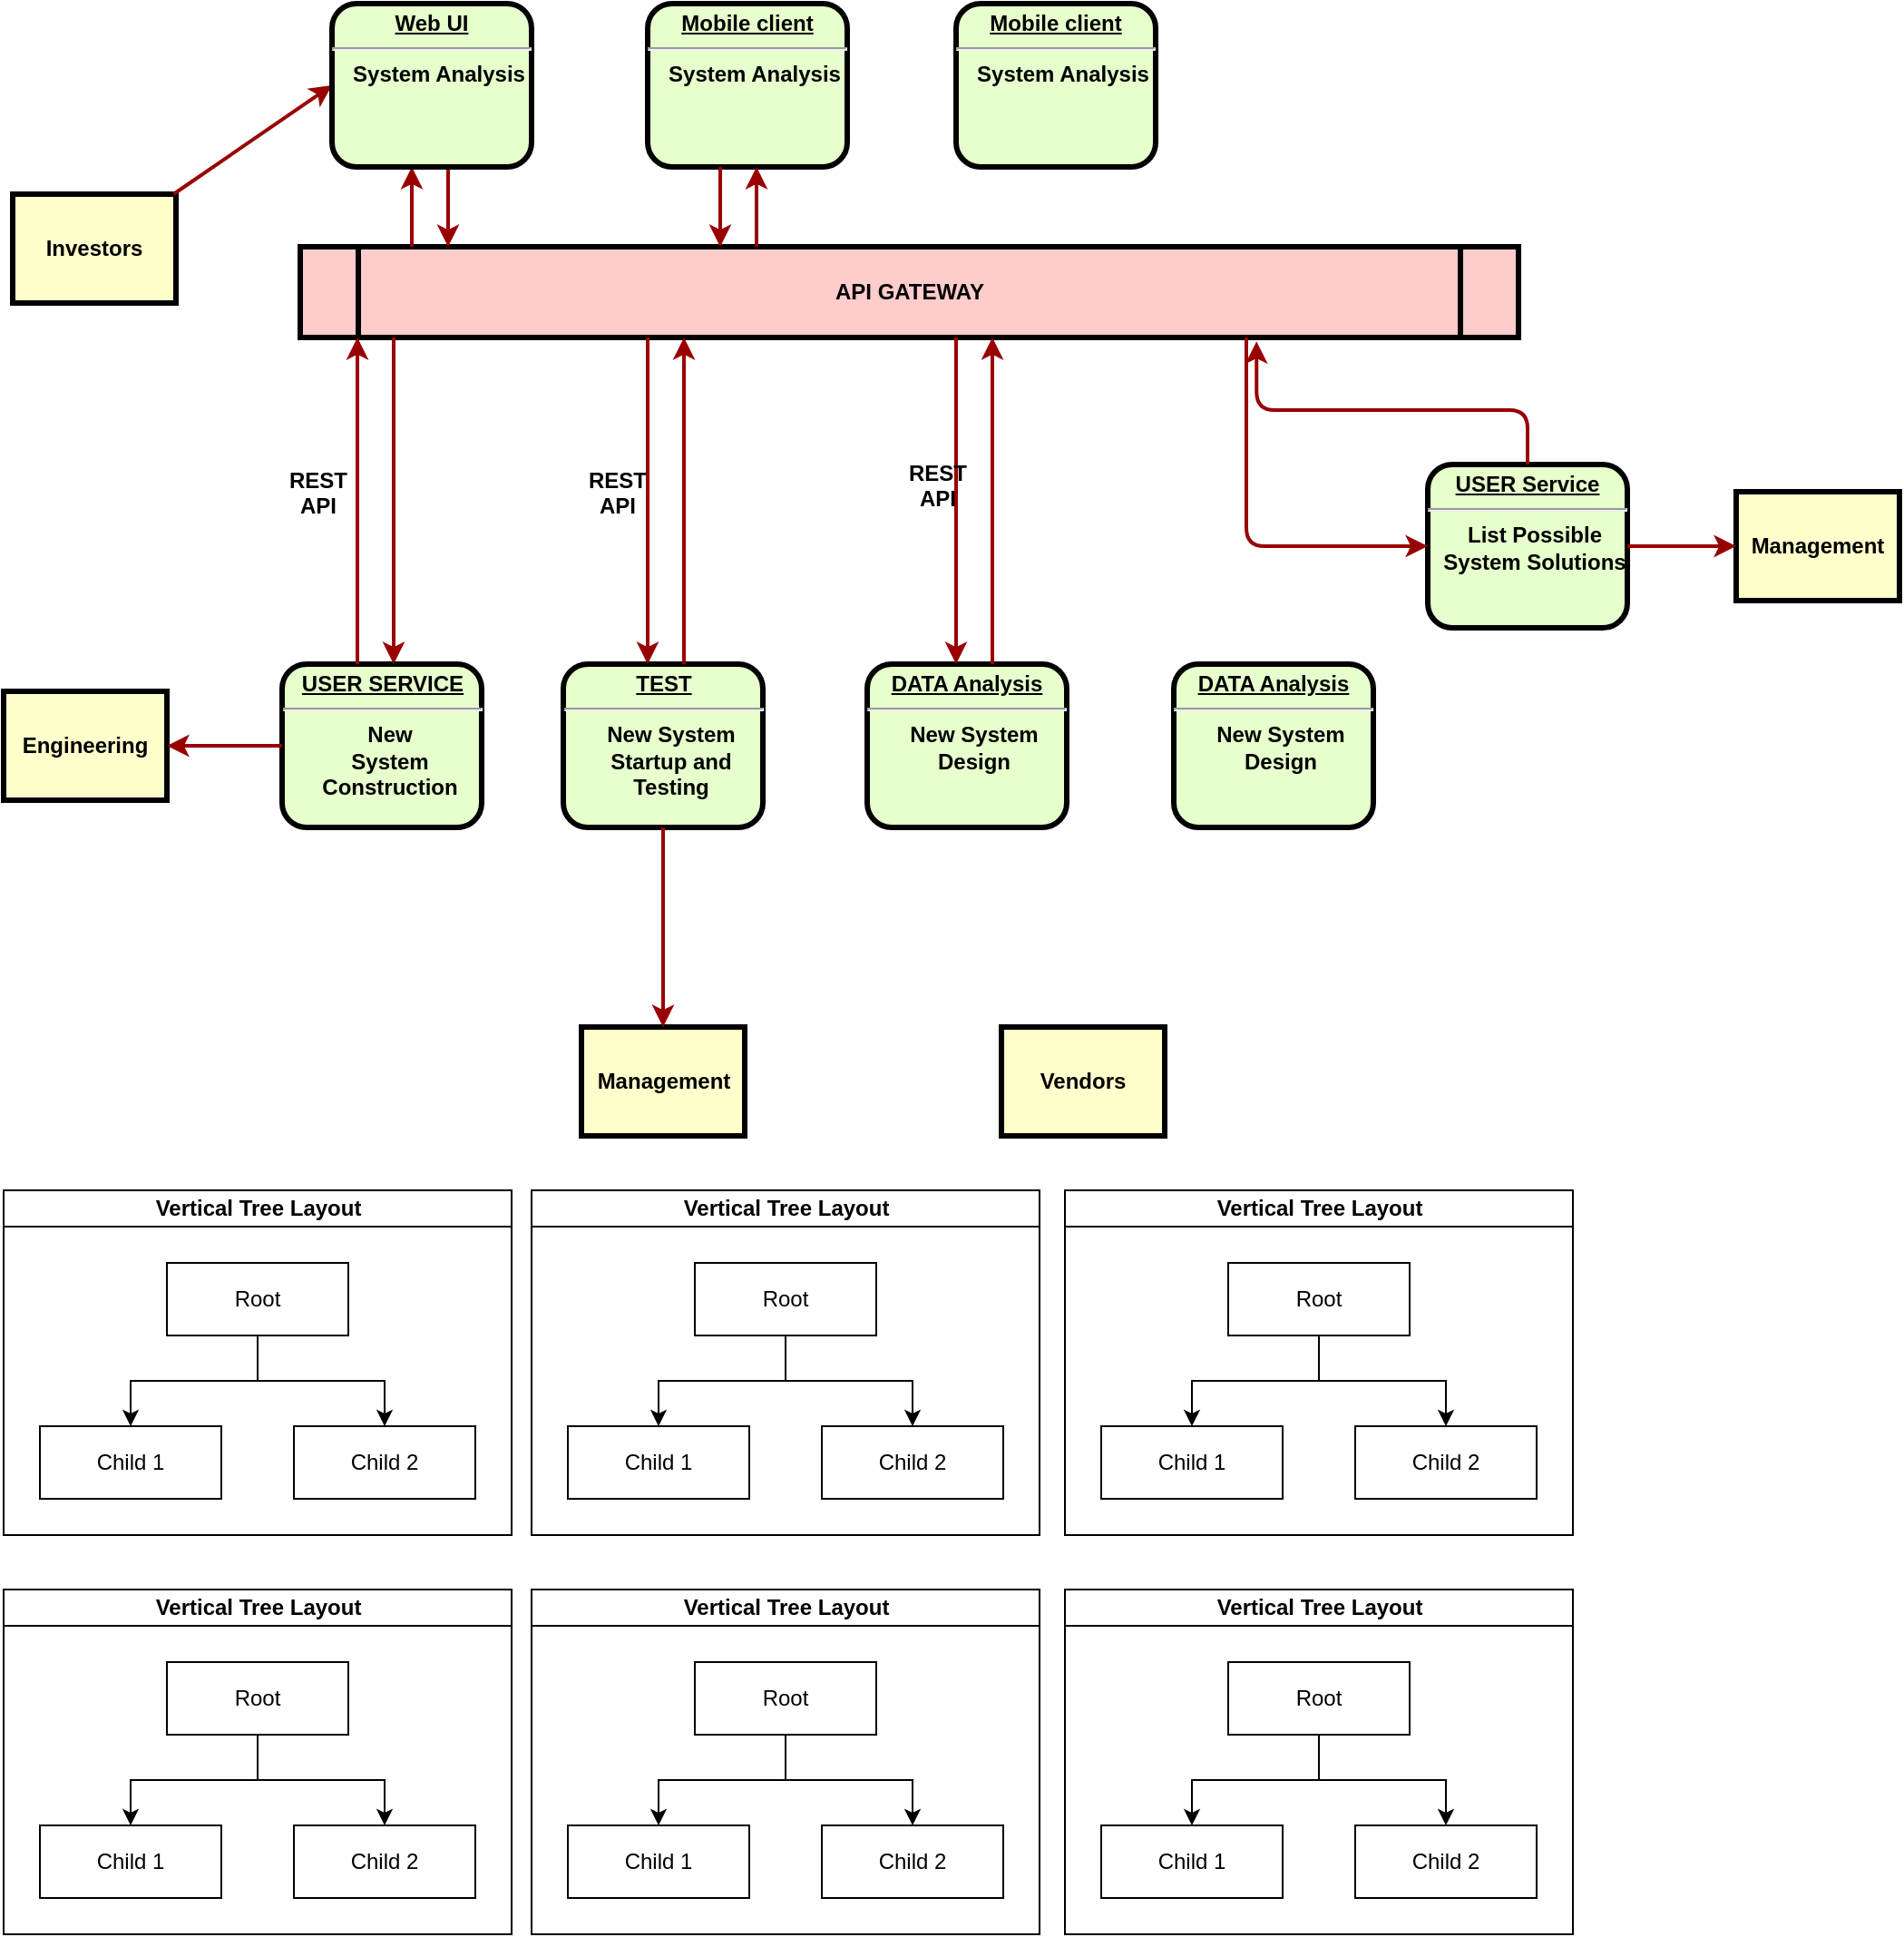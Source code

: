 <mxfile version="13.6.4" type="github">
  <diagram name="Page-1" id="c7558073-3199-34d8-9f00-42111426c3f3">
    <mxGraphModel dx="1180" dy="662" grid="1" gridSize="10" guides="1" tooltips="1" connect="1" arrows="1" fold="1" page="1" pageScale="1" pageWidth="826" pageHeight="1169" background="#ffffff" math="0" shadow="0">
      <root>
        <mxCell id="0" />
        <mxCell id="1" parent="0" />
        <mxCell id="4" value="Investors" style="whiteSpace=wrap;align=center;verticalAlign=middle;fontStyle=1;strokeWidth=3;fillColor=#FFFFCC" parent="1" vertex="1">
          <mxGeometry x="40" y="251" width="90" height="60" as="geometry" />
        </mxCell>
        <mxCell id="5" value="API GATEWAY" style="shape=process;whiteSpace=wrap;align=center;verticalAlign=middle;size=0.048;fontStyle=1;strokeWidth=3;fillColor=#FFCCCC" parent="1" vertex="1">
          <mxGeometry x="198.5" y="280" width="671.5" height="50" as="geometry" />
        </mxCell>
        <mxCell id="6" value="&lt;p style=&quot;margin: 0px ; margin-top: 4px ; text-align: center ; text-decoration: underline&quot;&gt;&lt;strong&gt;Mobile client&lt;/strong&gt;&lt;/p&gt;&lt;hr&gt;&lt;p style=&quot;margin: 0px ; margin-left: 8px&quot;&gt;System Analysis&lt;/p&gt;" style="verticalAlign=middle;align=center;overflow=fill;fontSize=12;fontFamily=Helvetica;html=1;rounded=1;fontStyle=1;strokeWidth=3;fillColor=#E6FFCC" parent="1" vertex="1">
          <mxGeometry x="390" y="146" width="110" height="90" as="geometry" />
        </mxCell>
        <mxCell id="7" value="&lt;p style=&quot;margin: 0px ; margin-top: 4px ; text-align: center ; text-decoration: underline&quot;&gt;USER Service&lt;/p&gt;&lt;hr&gt;&lt;p style=&quot;margin: 0px ; margin-left: 8px&quot;&gt;List Possible&lt;/p&gt;&lt;p style=&quot;margin: 0px ; margin-left: 8px&quot;&gt;System Solutions&lt;/p&gt;" style="verticalAlign=middle;align=center;overflow=fill;fontSize=12;fontFamily=Helvetica;html=1;rounded=1;fontStyle=1;strokeWidth=3;fillColor=#E6FFCC" parent="1" vertex="1">
          <mxGeometry x="820" y="400" width="110" height="90" as="geometry" />
        </mxCell>
        <mxCell id="9" value="&lt;p style=&quot;margin: 0px ; margin-top: 4px ; text-align: center ; text-decoration: underline&quot;&gt;&lt;strong&gt;DATA Analysis&lt;/strong&gt;&lt;/p&gt;&lt;hr&gt;&lt;p style=&quot;margin: 0px ; margin-left: 8px&quot;&gt;New System&lt;/p&gt;&lt;p style=&quot;margin: 0px ; margin-left: 8px&quot;&gt;Design&lt;/p&gt;" style="verticalAlign=middle;align=center;overflow=fill;fontSize=12;fontFamily=Helvetica;html=1;rounded=1;fontStyle=1;strokeWidth=3;fillColor=#E6FFCC" parent="1" vertex="1">
          <mxGeometry x="511" y="510" width="110" height="90" as="geometry" />
        </mxCell>
        <mxCell id="10" value="&lt;p style=&quot;margin: 0px ; margin-top: 4px ; text-align: center ; text-decoration: underline&quot;&gt;&lt;strong&gt;USER SERVICE&lt;/strong&gt;&lt;/p&gt;&lt;hr&gt;&lt;p style=&quot;margin: 0px ; margin-left: 8px&quot;&gt;New&lt;/p&gt;&lt;p style=&quot;margin: 0px ; margin-left: 8px&quot;&gt;System&lt;/p&gt;&lt;p style=&quot;margin: 0px ; margin-left: 8px&quot;&gt;Construction&lt;/p&gt;" style="verticalAlign=middle;align=center;overflow=fill;fontSize=12;fontFamily=Helvetica;html=1;rounded=1;fontStyle=1;strokeWidth=3;fillColor=#E6FFCC" parent="1" vertex="1">
          <mxGeometry x="188.5" y="510" width="110" height="90" as="geometry" />
        </mxCell>
        <mxCell id="12" value="Management" style="whiteSpace=wrap;align=center;verticalAlign=middle;fontStyle=1;strokeWidth=3;fillColor=#FFFFCC" parent="1" vertex="1">
          <mxGeometry x="990" y="415" width="90" height="60" as="geometry" />
        </mxCell>
        <mxCell id="13" value="Management" style="whiteSpace=wrap;align=center;verticalAlign=middle;fontStyle=1;strokeWidth=3;fillColor=#FFFFCC" parent="1" vertex="1">
          <mxGeometry x="353.5" y="710" width="90" height="60" as="geometry" />
        </mxCell>
        <mxCell id="14" value="Engineering" style="whiteSpace=wrap;align=center;verticalAlign=middle;fontStyle=1;strokeWidth=3;fillColor=#FFFFCC" parent="1" vertex="1">
          <mxGeometry x="35.0" y="525.0" width="90" height="60" as="geometry" />
        </mxCell>
        <mxCell id="15" value="Vendors" style="whiteSpace=wrap;align=center;verticalAlign=middle;fontStyle=1;strokeWidth=3;fillColor=#FFFFCC" parent="1" vertex="1">
          <mxGeometry x="585.0" y="710" width="90" height="60" as="geometry" />
        </mxCell>
        <mxCell id="37" value="" style="edgeStyle=none;noEdgeStyle=1;strokeColor=#990000;strokeWidth=2;entryX=0;entryY=0.5;entryDx=0;entryDy=0;" parent="1" source="4" target="MRv741z08kMAwNtviTka-96" edge="1">
          <mxGeometry width="100" height="100" relative="1" as="geometry">
            <mxPoint x="280" y="190" as="sourcePoint" />
            <mxPoint x="233.5" y="215.324" as="targetPoint" />
          </mxGeometry>
        </mxCell>
        <mxCell id="11" value="&lt;p style=&quot;margin: 0px ; margin-top: 4px ; text-align: center ; text-decoration: underline&quot;&gt;&lt;strong&gt;TEST&lt;/strong&gt;&lt;/p&gt;&lt;hr&gt;&lt;p style=&quot;margin: 0px ; margin-left: 8px&quot;&gt;New System&lt;/p&gt;&lt;p style=&quot;margin: 0px ; margin-left: 8px&quot;&gt;Startup and&lt;/p&gt;&lt;p style=&quot;margin: 0px ; margin-left: 8px&quot;&gt;Testing&lt;/p&gt;" style="verticalAlign=middle;align=center;overflow=fill;fontSize=12;fontFamily=Helvetica;html=1;rounded=1;fontStyle=1;strokeWidth=3;fillColor=#E6FFCC" parent="1" vertex="1">
          <mxGeometry x="343.5" y="510" width="110" height="90" as="geometry" />
        </mxCell>
        <mxCell id="55" value="" style="edgeStyle=elbowEdgeStyle;elbow=horizontal;strokeColor=#990000;strokeWidth=2" parent="1" source="5" edge="1">
          <mxGeometry width="100" height="100" relative="1" as="geometry">
            <mxPoint x="50" y="530" as="sourcePoint" />
            <mxPoint x="260" y="236" as="targetPoint" />
            <Array as="points">
              <mxPoint x="260" y="280" />
            </Array>
          </mxGeometry>
        </mxCell>
        <mxCell id="56" value="" style="edgeStyle=elbowEdgeStyle;elbow=horizontal;strokeColor=#990000;strokeWidth=2" parent="1" target="5" edge="1">
          <mxGeometry width="100" height="100" relative="1" as="geometry">
            <mxPoint x="280" y="236" as="sourcePoint" />
            <mxPoint x="150" y="400" as="targetPoint" />
            <Array as="points">
              <mxPoint x="280" y="290" />
            </Array>
          </mxGeometry>
        </mxCell>
        <mxCell id="58" value="" style="edgeStyle=elbowEdgeStyle;elbow=horizontal;strokeColor=#990000;strokeWidth=2" parent="1" source="5" target="6" edge="1">
          <mxGeometry width="100" height="100" relative="1" as="geometry">
            <mxPoint x="380" y="370" as="sourcePoint" />
            <mxPoint x="480" y="270" as="targetPoint" />
            <Array as="points">
              <mxPoint x="450" y="260" />
              <mxPoint x="460" y="250" />
              <mxPoint x="430" y="260" />
            </Array>
          </mxGeometry>
        </mxCell>
        <mxCell id="59" value="" style="edgeStyle=elbowEdgeStyle;elbow=horizontal;strokeColor=#990000;strokeWidth=2" parent="1" source="6" target="5" edge="1">
          <mxGeometry width="100" height="100" relative="1" as="geometry">
            <mxPoint x="350" y="370" as="sourcePoint" />
            <mxPoint x="450" y="270" as="targetPoint" />
            <Array as="points">
              <mxPoint x="430" y="250" />
              <mxPoint x="460" y="320" />
            </Array>
          </mxGeometry>
        </mxCell>
        <mxCell id="67" value="" style="edgeStyle=elbowEdgeStyle;elbow=horizontal;strokeColor=#990000;strokeWidth=2" parent="1" source="7" target="12" edge="1">
          <mxGeometry width="100" height="100" relative="1" as="geometry">
            <mxPoint x="660.0" y="360" as="sourcePoint" />
            <mxPoint x="760.0" y="260" as="targetPoint" />
          </mxGeometry>
        </mxCell>
        <mxCell id="73" value="" style="edgeStyle=elbowEdgeStyle;elbow=vertical;strokeColor=#990000;strokeWidth=2;entryX=0.785;entryY=1.043;entryDx=0;entryDy=0;entryPerimeter=0;" parent="1" source="7" target="5" edge="1">
          <mxGeometry width="100" height="100" relative="1" as="geometry">
            <mxPoint x="460" y="500" as="sourcePoint" />
            <mxPoint x="560" y="400" as="targetPoint" />
            <Array as="points">
              <mxPoint x="660" y="370" />
              <mxPoint x="470" y="410" />
              <mxPoint x="650" y="430" />
            </Array>
          </mxGeometry>
        </mxCell>
        <mxCell id="76" value="" style="edgeStyle=elbowEdgeStyle;elbow=horizontal;strokeColor=#990000;strokeWidth=2" parent="1" source="9" target="5" edge="1">
          <mxGeometry width="100" height="100" relative="1" as="geometry">
            <mxPoint x="420" y="580" as="sourcePoint" />
            <mxPoint x="520" y="480" as="targetPoint" />
            <Array as="points">
              <mxPoint x="580" y="440" />
              <mxPoint x="570" y="470" />
            </Array>
          </mxGeometry>
        </mxCell>
        <mxCell id="77" value="" style="edgeStyle=elbowEdgeStyle;elbow=horizontal;strokeColor=#990000;strokeWidth=2" parent="1" source="5" target="9" edge="1">
          <mxGeometry width="100" height="100" relative="1" as="geometry">
            <mxPoint x="400" y="590" as="sourcePoint" />
            <mxPoint x="500" y="490" as="targetPoint" />
            <Array as="points">
              <mxPoint x="560" y="480" />
            </Array>
          </mxGeometry>
        </mxCell>
        <mxCell id="83" value="" style="edgeStyle=elbowEdgeStyle;elbow=horizontal;strokeColor=#990000;strokeWidth=2" parent="1" source="11" target="13" edge="1">
          <mxGeometry width="100" height="100" relative="1" as="geometry">
            <mxPoint x="200" y="660.0" as="sourcePoint" />
            <mxPoint x="230.0" y="650" as="targetPoint" />
          </mxGeometry>
        </mxCell>
        <mxCell id="87" value="" style="edgeStyle=elbowEdgeStyle;elbow=vertical;strokeColor=#990000;strokeWidth=2" parent="1" source="10" target="14" edge="1">
          <mxGeometry width="100" height="100" relative="1" as="geometry">
            <mxPoint x="70" y="740" as="sourcePoint" />
            <mxPoint x="170" y="640" as="targetPoint" />
          </mxGeometry>
        </mxCell>
        <mxCell id="88" value="" style="edgeStyle=elbowEdgeStyle;elbow=horizontal;strokeColor=#990000;strokeWidth=2" parent="1" source="5" target="11" edge="1">
          <mxGeometry width="100" height="100" relative="1" as="geometry">
            <mxPoint x="50" y="500" as="sourcePoint" />
            <mxPoint x="150" y="400" as="targetPoint" />
            <Array as="points">
              <mxPoint x="390" y="470" />
            </Array>
          </mxGeometry>
        </mxCell>
        <mxCell id="89" value="" style="edgeStyle=elbowEdgeStyle;elbow=horizontal;strokeColor=#990000;strokeWidth=2" parent="1" source="11" target="5" edge="1">
          <mxGeometry width="100" height="100" relative="1" as="geometry">
            <mxPoint x="60.0" y="510" as="sourcePoint" />
            <mxPoint x="160.0" y="410" as="targetPoint" />
            <Array as="points">
              <mxPoint x="410" y="470" />
            </Array>
          </mxGeometry>
        </mxCell>
        <mxCell id="91" value="REST&#xa;API&#xa;" style="text;spacingTop=-5;align=center;fontStyle=1" parent="1" vertex="1">
          <mxGeometry x="188.5" y="400" width="40" height="19" as="geometry" />
        </mxCell>
        <mxCell id="92" value="" style="edgeStyle=elbowEdgeStyle;elbow=horizontal;strokeColor=#990000;strokeWidth=2" parent="1" source="5" target="10" edge="1">
          <mxGeometry width="100" height="100" relative="1" as="geometry">
            <mxPoint x="30.0" y="500" as="sourcePoint" />
            <mxPoint x="130.0" y="400" as="targetPoint" />
            <Array as="points">
              <mxPoint x="250" y="470" />
            </Array>
          </mxGeometry>
        </mxCell>
        <mxCell id="93" value="" style="edgeStyle=elbowEdgeStyle;elbow=horizontal;strokeColor=#990000;strokeWidth=2" parent="1" source="10" target="5" edge="1">
          <mxGeometry width="100" height="100" relative="1" as="geometry">
            <mxPoint x="40" y="510" as="sourcePoint" />
            <mxPoint x="140" y="410" as="targetPoint" />
            <Array as="points">
              <mxPoint x="230" y="470" />
            </Array>
          </mxGeometry>
        </mxCell>
        <mxCell id="MRv741z08kMAwNtviTka-96" value="&lt;p style=&quot;margin: 0px ; margin-top: 4px ; text-align: center ; text-decoration: underline&quot;&gt;&lt;strong&gt;Web UI&lt;/strong&gt;&lt;/p&gt;&lt;hr&gt;&lt;p style=&quot;margin: 0px ; margin-left: 8px&quot;&gt;System Analysis&lt;/p&gt;" style="verticalAlign=middle;align=center;overflow=fill;fontSize=12;fontFamily=Helvetica;html=1;rounded=1;fontStyle=1;strokeWidth=3;fillColor=#E6FFCC" vertex="1" parent="1">
          <mxGeometry x="216" y="146" width="110" height="90" as="geometry" />
        </mxCell>
        <mxCell id="MRv741z08kMAwNtviTka-98" value="&lt;p style=&quot;margin: 0px ; margin-top: 4px ; text-align: center ; text-decoration: underline&quot;&gt;&lt;strong&gt;Mobile client&lt;/strong&gt;&lt;/p&gt;&lt;hr&gt;&lt;p style=&quot;margin: 0px ; margin-left: 8px&quot;&gt;System Analysis&lt;/p&gt;" style="verticalAlign=middle;align=center;overflow=fill;fontSize=12;fontFamily=Helvetica;html=1;rounded=1;fontStyle=1;strokeWidth=3;fillColor=#E6FFCC" vertex="1" parent="1">
          <mxGeometry x="560" y="146" width="110" height="90" as="geometry" />
        </mxCell>
        <mxCell id="MRv741z08kMAwNtviTka-101" value="&lt;p style=&quot;margin: 0px ; margin-top: 4px ; text-align: center ; text-decoration: underline&quot;&gt;&lt;strong&gt;DATA Analysis&lt;/strong&gt;&lt;/p&gt;&lt;hr&gt;&lt;p style=&quot;margin: 0px ; margin-left: 8px&quot;&gt;New System&lt;/p&gt;&lt;p style=&quot;margin: 0px ; margin-left: 8px&quot;&gt;Design&lt;/p&gt;" style="verticalAlign=middle;align=center;overflow=fill;fontSize=12;fontFamily=Helvetica;html=1;rounded=1;fontStyle=1;strokeWidth=3;fillColor=#E6FFCC" vertex="1" parent="1">
          <mxGeometry x="680" y="510" width="110" height="90" as="geometry" />
        </mxCell>
        <mxCell id="MRv741z08kMAwNtviTka-106" value="Vertical Tree Layout" style="swimlane;html=1;startSize=20;horizontal=1;childLayout=treeLayout;horizontalTree=0;resizable=0;containerType=tree;" vertex="1" parent="1">
          <mxGeometry x="35" y="800" width="280" height="190" as="geometry" />
        </mxCell>
        <mxCell id="MRv741z08kMAwNtviTka-107" value="Root" style="whiteSpace=wrap;html=1;" vertex="1" parent="MRv741z08kMAwNtviTka-106">
          <mxGeometry x="90" y="40" width="100" height="40" as="geometry" />
        </mxCell>
        <mxCell id="MRv741z08kMAwNtviTka-108" value="Child 1" style="whiteSpace=wrap;html=1;" vertex="1" parent="MRv741z08kMAwNtviTka-106">
          <mxGeometry x="20" y="130" width="100" height="40" as="geometry" />
        </mxCell>
        <mxCell id="MRv741z08kMAwNtviTka-109" value="" style="edgeStyle=elbowEdgeStyle;elbow=vertical;html=1;rounded=0;" edge="1" parent="MRv741z08kMAwNtviTka-106" source="MRv741z08kMAwNtviTka-107" target="MRv741z08kMAwNtviTka-108">
          <mxGeometry relative="1" as="geometry" />
        </mxCell>
        <mxCell id="MRv741z08kMAwNtviTka-110" value="Child 2" style="whiteSpace=wrap;html=1;" vertex="1" parent="MRv741z08kMAwNtviTka-106">
          <mxGeometry x="160" y="130" width="100" height="40" as="geometry" />
        </mxCell>
        <mxCell id="MRv741z08kMAwNtviTka-111" value="" style="edgeStyle=elbowEdgeStyle;elbow=vertical;html=1;rounded=0;" edge="1" parent="MRv741z08kMAwNtviTka-106" source="MRv741z08kMAwNtviTka-107" target="MRv741z08kMAwNtviTka-110">
          <mxGeometry relative="1" as="geometry" />
        </mxCell>
        <mxCell id="MRv741z08kMAwNtviTka-112" value="Vertical Tree Layout" style="swimlane;html=1;startSize=20;horizontal=1;childLayout=treeLayout;horizontalTree=0;resizable=0;containerType=tree;" vertex="1" parent="1">
          <mxGeometry x="326" y="800" width="280" height="190" as="geometry">
            <mxRectangle x="326" y="800" width="150" height="20" as="alternateBounds" />
          </mxGeometry>
        </mxCell>
        <mxCell id="MRv741z08kMAwNtviTka-113" value="Root" style="whiteSpace=wrap;html=1;" vertex="1" parent="MRv741z08kMAwNtviTka-112">
          <mxGeometry x="90" y="40" width="100" height="40" as="geometry" />
        </mxCell>
        <mxCell id="MRv741z08kMAwNtviTka-114" value="Child 1" style="whiteSpace=wrap;html=1;" vertex="1" parent="MRv741z08kMAwNtviTka-112">
          <mxGeometry x="20" y="130" width="100" height="40" as="geometry" />
        </mxCell>
        <mxCell id="MRv741z08kMAwNtviTka-115" value="" style="edgeStyle=elbowEdgeStyle;elbow=vertical;html=1;rounded=0;" edge="1" parent="MRv741z08kMAwNtviTka-112" source="MRv741z08kMAwNtviTka-113" target="MRv741z08kMAwNtviTka-114">
          <mxGeometry relative="1" as="geometry" />
        </mxCell>
        <mxCell id="MRv741z08kMAwNtviTka-116" value="Child 2" style="whiteSpace=wrap;html=1;" vertex="1" parent="MRv741z08kMAwNtviTka-112">
          <mxGeometry x="160" y="130" width="100" height="40" as="geometry" />
        </mxCell>
        <mxCell id="MRv741z08kMAwNtviTka-117" value="" style="edgeStyle=elbowEdgeStyle;elbow=vertical;html=1;rounded=0;" edge="1" parent="MRv741z08kMAwNtviTka-112" source="MRv741z08kMAwNtviTka-113" target="MRv741z08kMAwNtviTka-116">
          <mxGeometry relative="1" as="geometry" />
        </mxCell>
        <mxCell id="MRv741z08kMAwNtviTka-118" value="Vertical Tree Layout" style="swimlane;html=1;startSize=20;horizontal=1;childLayout=treeLayout;horizontalTree=0;resizable=0;containerType=tree;" vertex="1" parent="1">
          <mxGeometry x="620" y="800" width="280" height="190" as="geometry" />
        </mxCell>
        <mxCell id="MRv741z08kMAwNtviTka-119" value="Root" style="whiteSpace=wrap;html=1;" vertex="1" parent="MRv741z08kMAwNtviTka-118">
          <mxGeometry x="90" y="40" width="100" height="40" as="geometry" />
        </mxCell>
        <mxCell id="MRv741z08kMAwNtviTka-120" value="Child 1" style="whiteSpace=wrap;html=1;" vertex="1" parent="MRv741z08kMAwNtviTka-118">
          <mxGeometry x="20" y="130" width="100" height="40" as="geometry" />
        </mxCell>
        <mxCell id="MRv741z08kMAwNtviTka-121" value="" style="edgeStyle=elbowEdgeStyle;elbow=vertical;html=1;rounded=0;" edge="1" parent="MRv741z08kMAwNtviTka-118" source="MRv741z08kMAwNtviTka-119" target="MRv741z08kMAwNtviTka-120">
          <mxGeometry relative="1" as="geometry" />
        </mxCell>
        <mxCell id="MRv741z08kMAwNtviTka-122" value="Child 2" style="whiteSpace=wrap;html=1;" vertex="1" parent="MRv741z08kMAwNtviTka-118">
          <mxGeometry x="160" y="130" width="100" height="40" as="geometry" />
        </mxCell>
        <mxCell id="MRv741z08kMAwNtviTka-123" value="" style="edgeStyle=elbowEdgeStyle;elbow=vertical;html=1;rounded=0;" edge="1" parent="MRv741z08kMAwNtviTka-118" source="MRv741z08kMAwNtviTka-119" target="MRv741z08kMAwNtviTka-122">
          <mxGeometry relative="1" as="geometry" />
        </mxCell>
        <mxCell id="MRv741z08kMAwNtviTka-130" value="Vertical Tree Layout" style="swimlane;html=1;startSize=20;horizontal=1;childLayout=treeLayout;horizontalTree=0;resizable=0;containerType=tree;" vertex="1" parent="1">
          <mxGeometry x="35" y="1020" width="280" height="190" as="geometry" />
        </mxCell>
        <mxCell id="MRv741z08kMAwNtviTka-131" value="Root" style="whiteSpace=wrap;html=1;" vertex="1" parent="MRv741z08kMAwNtviTka-130">
          <mxGeometry x="90" y="40" width="100" height="40" as="geometry" />
        </mxCell>
        <mxCell id="MRv741z08kMAwNtviTka-132" value="Child 1" style="whiteSpace=wrap;html=1;" vertex="1" parent="MRv741z08kMAwNtviTka-130">
          <mxGeometry x="20" y="130" width="100" height="40" as="geometry" />
        </mxCell>
        <mxCell id="MRv741z08kMAwNtviTka-133" value="" style="edgeStyle=elbowEdgeStyle;elbow=vertical;html=1;rounded=0;" edge="1" parent="MRv741z08kMAwNtviTka-130" source="MRv741z08kMAwNtviTka-131" target="MRv741z08kMAwNtviTka-132">
          <mxGeometry relative="1" as="geometry" />
        </mxCell>
        <mxCell id="MRv741z08kMAwNtviTka-134" value="Child 2" style="whiteSpace=wrap;html=1;" vertex="1" parent="MRv741z08kMAwNtviTka-130">
          <mxGeometry x="160" y="130" width="100" height="40" as="geometry" />
        </mxCell>
        <mxCell id="MRv741z08kMAwNtviTka-135" value="" style="edgeStyle=elbowEdgeStyle;elbow=vertical;html=1;rounded=0;" edge="1" parent="MRv741z08kMAwNtviTka-130" source="MRv741z08kMAwNtviTka-131" target="MRv741z08kMAwNtviTka-134">
          <mxGeometry relative="1" as="geometry" />
        </mxCell>
        <mxCell id="MRv741z08kMAwNtviTka-136" value="Vertical Tree Layout" style="swimlane;html=1;startSize=20;horizontal=1;childLayout=treeLayout;horizontalTree=0;resizable=0;containerType=tree;" vertex="1" parent="1">
          <mxGeometry x="326" y="1020" width="280" height="190" as="geometry" />
        </mxCell>
        <mxCell id="MRv741z08kMAwNtviTka-137" value="Root" style="whiteSpace=wrap;html=1;" vertex="1" parent="MRv741z08kMAwNtviTka-136">
          <mxGeometry x="90" y="40" width="100" height="40" as="geometry" />
        </mxCell>
        <mxCell id="MRv741z08kMAwNtviTka-138" value="Child 1" style="whiteSpace=wrap;html=1;" vertex="1" parent="MRv741z08kMAwNtviTka-136">
          <mxGeometry x="20" y="130" width="100" height="40" as="geometry" />
        </mxCell>
        <mxCell id="MRv741z08kMAwNtviTka-139" value="" style="edgeStyle=elbowEdgeStyle;elbow=vertical;html=1;rounded=0;" edge="1" parent="MRv741z08kMAwNtviTka-136" source="MRv741z08kMAwNtviTka-137" target="MRv741z08kMAwNtviTka-138">
          <mxGeometry relative="1" as="geometry" />
        </mxCell>
        <mxCell id="MRv741z08kMAwNtviTka-140" value="Child 2" style="whiteSpace=wrap;html=1;" vertex="1" parent="MRv741z08kMAwNtviTka-136">
          <mxGeometry x="160" y="130" width="100" height="40" as="geometry" />
        </mxCell>
        <mxCell id="MRv741z08kMAwNtviTka-141" value="" style="edgeStyle=elbowEdgeStyle;elbow=vertical;html=1;rounded=0;" edge="1" parent="MRv741z08kMAwNtviTka-136" source="MRv741z08kMAwNtviTka-137" target="MRv741z08kMAwNtviTka-140">
          <mxGeometry relative="1" as="geometry" />
        </mxCell>
        <mxCell id="MRv741z08kMAwNtviTka-142" value="Vertical Tree Layout" style="swimlane;html=1;startSize=20;horizontal=1;childLayout=treeLayout;horizontalTree=0;resizable=0;containerType=tree;" vertex="1" parent="1">
          <mxGeometry x="620" y="1020" width="280" height="190" as="geometry" />
        </mxCell>
        <mxCell id="MRv741z08kMAwNtviTka-143" value="Root" style="whiteSpace=wrap;html=1;" vertex="1" parent="MRv741z08kMAwNtviTka-142">
          <mxGeometry x="90" y="40" width="100" height="40" as="geometry" />
        </mxCell>
        <mxCell id="MRv741z08kMAwNtviTka-144" value="Child 1" style="whiteSpace=wrap;html=1;" vertex="1" parent="MRv741z08kMAwNtviTka-142">
          <mxGeometry x="20" y="130" width="100" height="40" as="geometry" />
        </mxCell>
        <mxCell id="MRv741z08kMAwNtviTka-145" value="" style="edgeStyle=elbowEdgeStyle;elbow=vertical;html=1;rounded=0;" edge="1" parent="MRv741z08kMAwNtviTka-142" source="MRv741z08kMAwNtviTka-143" target="MRv741z08kMAwNtviTka-144">
          <mxGeometry relative="1" as="geometry" />
        </mxCell>
        <mxCell id="MRv741z08kMAwNtviTka-146" value="Child 2" style="whiteSpace=wrap;html=1;" vertex="1" parent="MRv741z08kMAwNtviTka-142">
          <mxGeometry x="160" y="130" width="100" height="40" as="geometry" />
        </mxCell>
        <mxCell id="MRv741z08kMAwNtviTka-147" value="" style="edgeStyle=elbowEdgeStyle;elbow=vertical;html=1;rounded=0;" edge="1" parent="MRv741z08kMAwNtviTka-142" source="MRv741z08kMAwNtviTka-143" target="MRv741z08kMAwNtviTka-146">
          <mxGeometry relative="1" as="geometry" />
        </mxCell>
        <mxCell id="MRv741z08kMAwNtviTka-156" value="" style="edgeStyle=elbowEdgeStyle;elbow=horizontal;strokeColor=#990000;strokeWidth=2;entryX=0;entryY=0.5;entryDx=0;entryDy=0;" edge="1" parent="1" target="7">
          <mxGeometry width="100" height="100" relative="1" as="geometry">
            <mxPoint x="720" y="330" as="sourcePoint" />
            <mxPoint x="720" y="510" as="targetPoint" />
            <Array as="points">
              <mxPoint x="720" y="480" />
            </Array>
          </mxGeometry>
        </mxCell>
        <mxCell id="MRv741z08kMAwNtviTka-158" value="REST&#xa;API&#xa;" style="text;spacingTop=-5;align=center;fontStyle=1" vertex="1" parent="1">
          <mxGeometry x="353.5" y="400" width="40" height="19" as="geometry" />
        </mxCell>
        <mxCell id="MRv741z08kMAwNtviTka-159" value="REST&#xa;API&#xa;" style="text;spacingTop=-5;align=center;fontStyle=1" vertex="1" parent="1">
          <mxGeometry x="530" y="396" width="40" height="19" as="geometry" />
        </mxCell>
      </root>
    </mxGraphModel>
  </diagram>
</mxfile>
